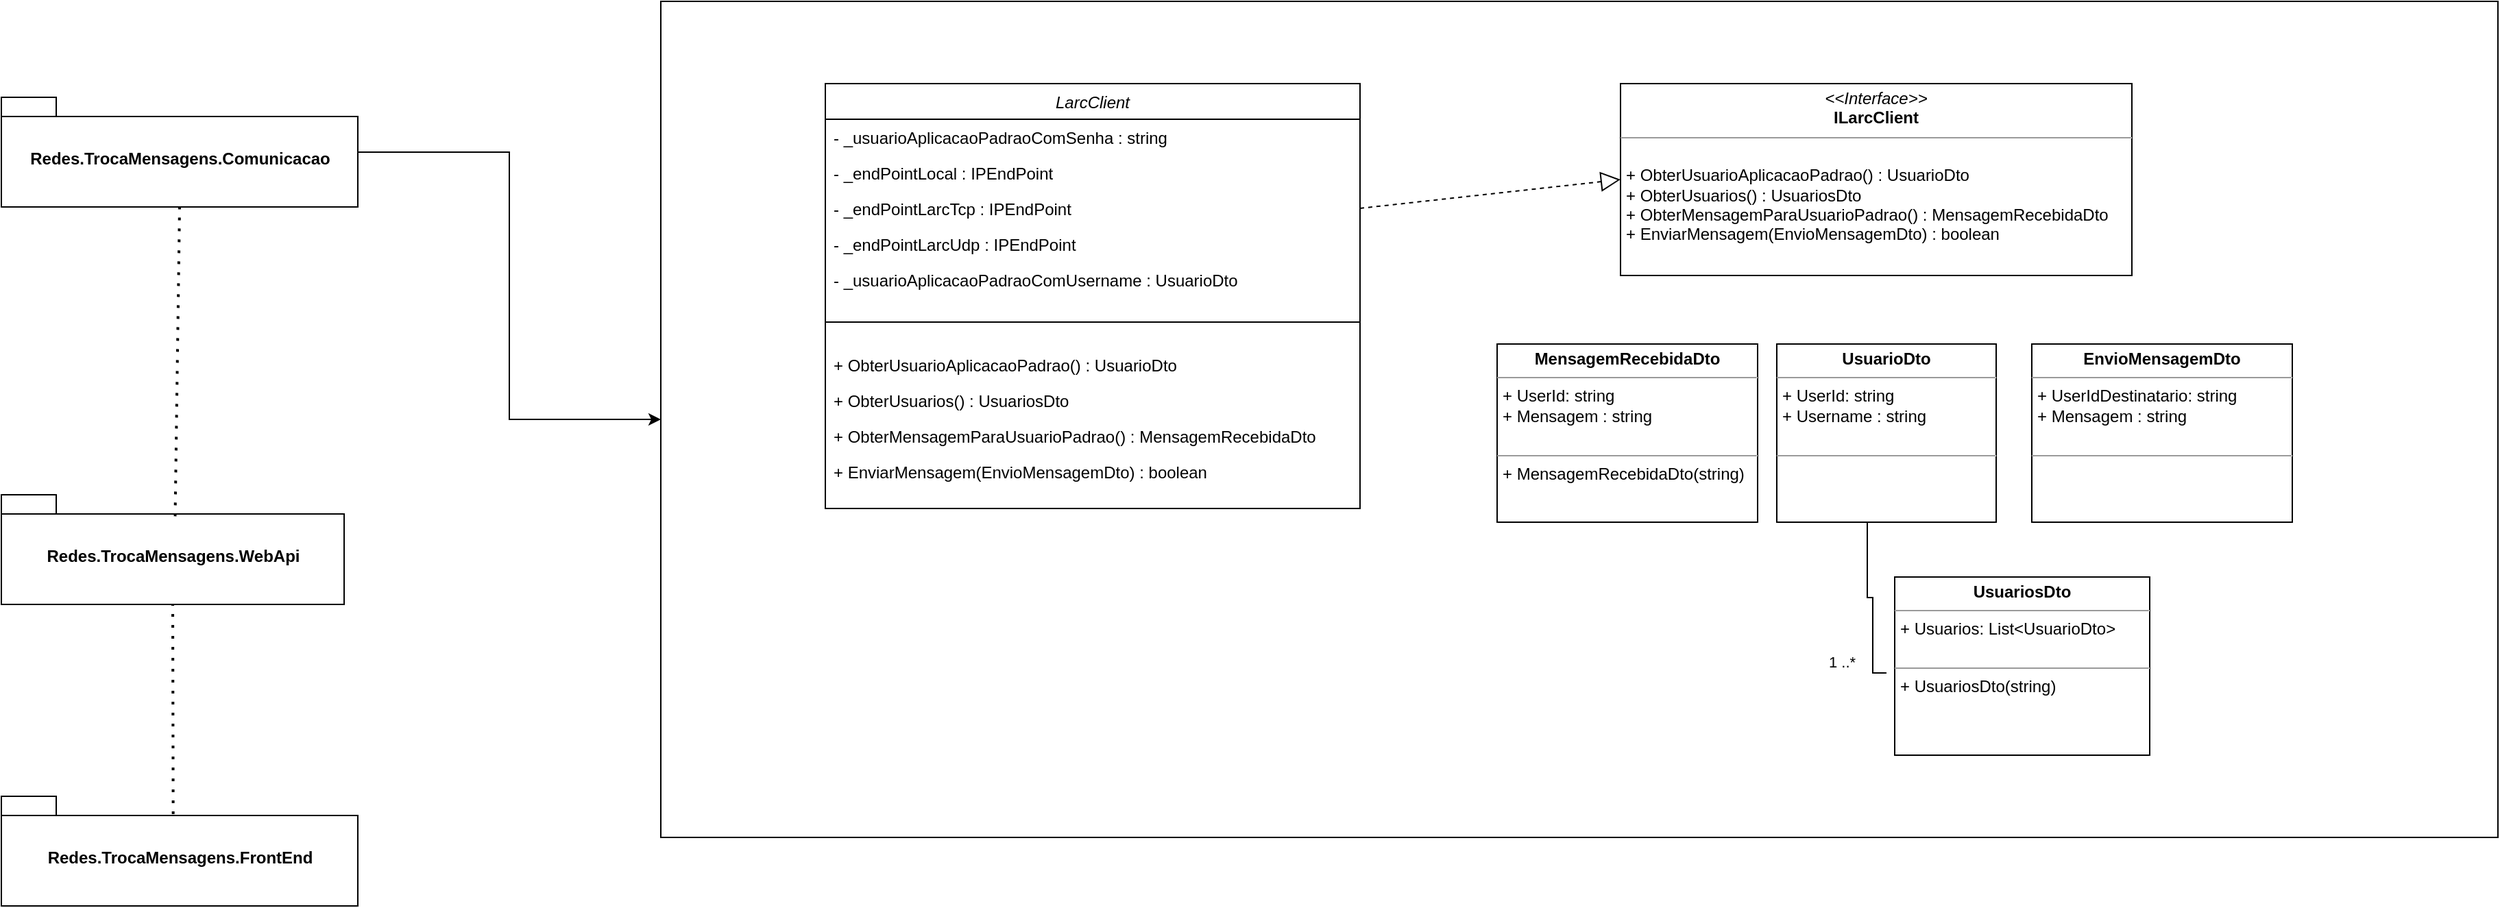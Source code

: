 <mxfile version="18.1.3" type="device"><diagram id="C5RBs43oDa-KdzZeNtuy" name="Page-1"><mxGraphModel dx="1504" dy="1813" grid="1" gridSize="10" guides="1" tooltips="1" connect="1" arrows="1" fold="1" page="1" pageScale="1" pageWidth="827" pageHeight="1169" math="0" shadow="0"><root><mxCell id="WIyWlLk6GJQsqaUBKTNV-0"/><mxCell id="WIyWlLk6GJQsqaUBKTNV-1" parent="WIyWlLk6GJQsqaUBKTNV-0"/><mxCell id="ArtpBnTONjZIe7gzq2sP-13" value="" style="rounded=0;whiteSpace=wrap;html=1;" vertex="1" parent="WIyWlLk6GJQsqaUBKTNV-1"><mxGeometry x="571" y="-40" width="1340" height="610" as="geometry"/></mxCell><mxCell id="zkfFHV4jXpPFQw0GAbJ--0" value="LarcClient&#10;" style="swimlane;fontStyle=2;align=center;verticalAlign=top;childLayout=stackLayout;horizontal=1;startSize=26;horizontalStack=0;resizeParent=1;resizeLast=0;collapsible=1;marginBottom=0;rounded=0;shadow=0;strokeWidth=1;" parent="WIyWlLk6GJQsqaUBKTNV-1" vertex="1"><mxGeometry x="691" y="20" width="390" height="310" as="geometry"><mxRectangle x="220" y="100" width="160" height="26" as="alternateBounds"/></mxGeometry></mxCell><mxCell id="ArtpBnTONjZIe7gzq2sP-6" value="- _usuarioAplicacaoPadraoComSenha : string" style="text;align=left;verticalAlign=top;spacingLeft=4;spacingRight=4;overflow=hidden;rotatable=0;points=[[0,0.5],[1,0.5]];portConstraint=eastwest;rounded=0;shadow=0;html=0;" vertex="1" parent="zkfFHV4jXpPFQw0GAbJ--0"><mxGeometry y="26" width="390" height="26" as="geometry"/></mxCell><mxCell id="zkfFHV4jXpPFQw0GAbJ--1" value="- _endPointLocal : IPEndPoint" style="text;align=left;verticalAlign=top;spacingLeft=4;spacingRight=4;overflow=hidden;rotatable=0;points=[[0,0.5],[1,0.5]];portConstraint=eastwest;" parent="zkfFHV4jXpPFQw0GAbJ--0" vertex="1"><mxGeometry y="52" width="390" height="26" as="geometry"/></mxCell><mxCell id="zkfFHV4jXpPFQw0GAbJ--2" value="- _endPointLarcTcp : IPEndPoint&#10;" style="text;align=left;verticalAlign=top;spacingLeft=4;spacingRight=4;overflow=hidden;rotatable=0;points=[[0,0.5],[1,0.5]];portConstraint=eastwest;rounded=0;shadow=0;html=0;" parent="zkfFHV4jXpPFQw0GAbJ--0" vertex="1"><mxGeometry y="78" width="390" height="26" as="geometry"/></mxCell><mxCell id="UZxhNpHUR72rpfv9L7Qp-0" value="- _endPointLarcUdp : IPEndPoint&#10;" style="text;align=left;verticalAlign=top;spacingLeft=4;spacingRight=4;overflow=hidden;rotatable=0;points=[[0,0.5],[1,0.5]];portConstraint=eastwest;rounded=0;shadow=0;html=0;" parent="zkfFHV4jXpPFQw0GAbJ--0" vertex="1"><mxGeometry y="104" width="390" height="26" as="geometry"/></mxCell><mxCell id="ArtpBnTONjZIe7gzq2sP-5" value="- _usuarioAplicacaoPadraoComUsername : UsuarioDto&#10;" style="text;align=left;verticalAlign=top;spacingLeft=4;spacingRight=4;overflow=hidden;rotatable=0;points=[[0,0.5],[1,0.5]];portConstraint=eastwest;rounded=0;shadow=0;html=0;" vertex="1" parent="zkfFHV4jXpPFQw0GAbJ--0"><mxGeometry y="130" width="390" height="26" as="geometry"/></mxCell><mxCell id="zkfFHV4jXpPFQw0GAbJ--4" value="" style="line;html=1;strokeWidth=1;align=left;verticalAlign=middle;spacingTop=-1;spacingLeft=3;spacingRight=3;rotatable=0;labelPosition=right;points=[];portConstraint=eastwest;" parent="zkfFHV4jXpPFQw0GAbJ--0" vertex="1"><mxGeometry y="156" width="390" height="36" as="geometry"/></mxCell><mxCell id="ArtpBnTONjZIe7gzq2sP-1" value="+ ObterUsuarioAplicacaoPadrao() : UsuarioDto" style="text;align=left;verticalAlign=top;spacingLeft=4;spacingRight=4;overflow=hidden;rotatable=0;points=[[0,0.5],[1,0.5]];portConstraint=eastwest;" vertex="1" parent="zkfFHV4jXpPFQw0GAbJ--0"><mxGeometry y="192" width="390" height="26" as="geometry"/></mxCell><mxCell id="eu_GVUtPaPD6ptLqiAdG-3" value="+ ObterUsuarios() : UsuariosDto" style="text;align=left;verticalAlign=top;spacingLeft=4;spacingRight=4;overflow=hidden;rotatable=0;points=[[0,0.5],[1,0.5]];portConstraint=eastwest;" parent="zkfFHV4jXpPFQw0GAbJ--0" vertex="1"><mxGeometry y="218" width="390" height="26" as="geometry"/></mxCell><mxCell id="zkfFHV4jXpPFQw0GAbJ--5" value="+ ObterMensagemParaUsuarioPadrao() : MensagemRecebidaDto" style="text;align=left;verticalAlign=top;spacingLeft=4;spacingRight=4;overflow=hidden;rotatable=0;points=[[0,0.5],[1,0.5]];portConstraint=eastwest;" parent="zkfFHV4jXpPFQw0GAbJ--0" vertex="1"><mxGeometry y="244" width="390" height="26" as="geometry"/></mxCell><mxCell id="eu_GVUtPaPD6ptLqiAdG-4" value="+ EnviarMensagem(EnvioMensagemDto) : boolean" style="text;align=left;verticalAlign=top;spacingLeft=4;spacingRight=4;overflow=hidden;rotatable=0;points=[[0,0.5],[1,0.5]];portConstraint=eastwest;" parent="zkfFHV4jXpPFQw0GAbJ--0" vertex="1"><mxGeometry y="270" width="390" height="26" as="geometry"/></mxCell><mxCell id="eu_GVUtPaPD6ptLqiAdG-10" value="&lt;p style=&quot;margin:0px;margin-top:4px;text-align:center;&quot;&gt;&lt;i&gt;&amp;lt;&amp;lt;Interface&amp;gt;&amp;gt;&lt;/i&gt;&lt;br&gt;&lt;b&gt;ILarcClient&lt;/b&gt;&lt;/p&gt;&lt;hr size=&quot;1&quot;&gt;&lt;p style=&quot;margin:0px;margin-left:4px;&quot;&gt;&lt;span style=&quot;background-color: initial; color: rgba(0, 0, 0, 0); font-family: monospace; font-size: 0px;&quot;&gt;&lt;br&gt;&lt;/span&gt;&lt;/p&gt;&lt;p style=&quot;margin:0px;margin-left:4px;&quot;&gt;+ ObterUsuarioAplicacaoPadrao() : UsuarioDto&lt;span style=&quot;background-color: initial; color: rgba(0, 0, 0, 0); font-family: monospace; font-size: 0px;&quot;&gt;&lt;br&gt;&lt;/span&gt;&lt;/p&gt;&lt;p style=&quot;margin:0px;margin-left:4px;&quot;&gt;&lt;span style=&quot;background-color: initial; color: rgba(0, 0, 0, 0); font-family: monospace; font-size: 0px;&quot;&gt;z%3CmxGraphModel%3E%3Croot%3E%3CmxCell%20id%3D%220%22%2F%3E%3CmxCell%20id%3D%221%22%20parent%3D%220%22%2F%3E%3CmxCell%20id%3D%222%22%20value%3D%22%2B%20ObterUsuarioAplicacaoPadrao()%20%3A%20UsuarioDto%22%20style%3D%22text%3Balign%3Dleft%3BverticalAlign%3Dtop%3BspacingLeft%3D4%3BspacingRight%3D4%3Boverflow%3Dhidden%3Brotatable%3D0%3Bpoints%3D%5B%5B0%2C0.5%5D%2C%5B1%2C0.5%5D%5D%3BportConstraint%3Deastwest%3B%22%20vertex%3D%221%22%20parent%3D%221%22%3E%3CmxGeometry%20x%3D%22220%22%20y%3D%22240%22%20width%3D%22390%22%20height%3D%2226%22%20as%3D%22geometry%22%2F%3E%3C%2FmxCell%3E%3C%2Froot%3E%3C%2FmxGraphModel%3E+&lt;/span&gt;&lt;span style=&quot;background-color: initial;&quot;&gt;+ ObterUsuarios() : UsuariosDto&lt;/span&gt;&lt;br&gt;&lt;/p&gt;&lt;p style=&quot;margin:0px;margin-left:4px;&quot;&gt;+ ObterMensagemParaUsuarioPadrao() : MensagemRecebidaDto&lt;/p&gt;&lt;p style=&quot;margin:0px;margin-left:4px;&quot;&gt;+ EnviarMensagem(EnvioMensagemDto) : boolean&lt;br&gt;&lt;/p&gt;" style="verticalAlign=top;align=left;overflow=fill;fontSize=12;fontFamily=Helvetica;html=1;" parent="WIyWlLk6GJQsqaUBKTNV-1" vertex="1"><mxGeometry x="1271" y="20" width="373" height="140" as="geometry"/></mxCell><mxCell id="eu_GVUtPaPD6ptLqiAdG-14" value="&lt;p style=&quot;margin:0px;margin-top:4px;text-align:center;&quot;&gt;&lt;b&gt;UsuarioDto&lt;/b&gt;&lt;/p&gt;&lt;hr size=&quot;1&quot;&gt;&lt;p style=&quot;margin:0px;margin-left:4px;&quot;&gt;+ UserId: string&lt;/p&gt;&lt;p style=&quot;margin:0px;margin-left:4px;&quot;&gt;+ Username : string&lt;/p&gt;&lt;p style=&quot;margin:0px;margin-left:4px;&quot;&gt;&lt;br&gt;&lt;/p&gt;&lt;hr size=&quot;1&quot;&gt;&lt;p style=&quot;margin:0px;margin-left:4px;&quot;&gt;&lt;br&gt;&lt;/p&gt;" style="verticalAlign=top;align=left;overflow=fill;fontSize=12;fontFamily=Helvetica;html=1;" parent="WIyWlLk6GJQsqaUBKTNV-1" vertex="1"><mxGeometry x="1385" y="210" width="160" height="130" as="geometry"/></mxCell><mxCell id="eu_GVUtPaPD6ptLqiAdG-16" value="&lt;p style=&quot;margin:0px;margin-top:4px;text-align:center;&quot;&gt;&lt;b&gt;MensagemRecebidaDto&lt;/b&gt;&lt;/p&gt;&lt;hr size=&quot;1&quot;&gt;&lt;p style=&quot;margin:0px;margin-left:4px;&quot;&gt;+ UserId: string&lt;/p&gt;&lt;p style=&quot;margin:0px;margin-left:4px;&quot;&gt;+ Mensagem : string&lt;/p&gt;&lt;p style=&quot;margin:0px;margin-left:4px;&quot;&gt;&lt;br&gt;&lt;/p&gt;&lt;hr size=&quot;1&quot;&gt;&lt;p style=&quot;margin:0px;margin-left:4px;&quot;&gt;+ MensagemRecebidaDto(string)&lt;/p&gt;" style="verticalAlign=top;align=left;overflow=fill;fontSize=12;fontFamily=Helvetica;html=1;" parent="WIyWlLk6GJQsqaUBKTNV-1" vertex="1"><mxGeometry x="1181" y="210" width="190" height="130" as="geometry"/></mxCell><mxCell id="eu_GVUtPaPD6ptLqiAdG-17" value="&lt;p style=&quot;margin:0px;margin-top:4px;text-align:center;&quot;&gt;&lt;b&gt;EnvioMensagemDto&lt;/b&gt;&lt;/p&gt;&lt;hr size=&quot;1&quot;&gt;&lt;p style=&quot;margin:0px;margin-left:4px;&quot;&gt;+ UserIdDestinatario: string&lt;/p&gt;&lt;p style=&quot;margin:0px;margin-left:4px;&quot;&gt;+ Mensagem : string&lt;/p&gt;&lt;p style=&quot;margin:0px;margin-left:4px;&quot;&gt;&lt;br&gt;&lt;/p&gt;&lt;hr size=&quot;1&quot;&gt;&lt;p style=&quot;margin:0px;margin-left:4px;&quot;&gt;&lt;br&gt;&lt;/p&gt;" style="verticalAlign=top;align=left;overflow=fill;fontSize=12;fontFamily=Helvetica;html=1;" parent="WIyWlLk6GJQsqaUBKTNV-1" vertex="1"><mxGeometry x="1571" y="210" width="190" height="130" as="geometry"/></mxCell><mxCell id="eu_GVUtPaPD6ptLqiAdG-18" value="&lt;p style=&quot;margin:0px;margin-top:4px;text-align:center;&quot;&gt;&lt;b&gt;UsuariosDto&lt;/b&gt;&lt;/p&gt;&lt;hr size=&quot;1&quot;&gt;&lt;p style=&quot;margin:0px;margin-left:4px;&quot;&gt;+ Usuarios: List&amp;lt;UsuarioDto&amp;gt;&lt;/p&gt;&lt;p style=&quot;margin:0px;margin-left:4px;&quot;&gt;&lt;br&gt;&lt;/p&gt;&lt;hr size=&quot;1&quot;&gt;&lt;p style=&quot;margin:0px;margin-left:4px;&quot;&gt;+ UsuariosDto(string)&lt;/p&gt;" style="verticalAlign=top;align=left;overflow=fill;fontSize=12;fontFamily=Helvetica;html=1;" parent="WIyWlLk6GJQsqaUBKTNV-1" vertex="1"><mxGeometry x="1471" y="380" width="186" height="130" as="geometry"/></mxCell><mxCell id="eu_GVUtPaPD6ptLqiAdG-22" value="" style="endArrow=none;html=1;edgeStyle=orthogonalEdgeStyle;rounded=0;" parent="WIyWlLk6GJQsqaUBKTNV-1" edge="1"><mxGeometry relative="1" as="geometry"><mxPoint x="1465" y="450" as="sourcePoint"/><mxPoint x="1461" y="340" as="targetPoint"/><Array as="points"><mxPoint x="1455" y="450"/><mxPoint x="1455" y="395"/><mxPoint x="1451" y="395"/><mxPoint x="1451" y="340"/></Array></mxGeometry></mxCell><mxCell id="eu_GVUtPaPD6ptLqiAdG-23" value="1 ..*" style="edgeLabel;resizable=0;html=1;align=left;verticalAlign=bottom;" parent="eu_GVUtPaPD6ptLqiAdG-22" connectable="0" vertex="1"><mxGeometry x="-1" relative="1" as="geometry"><mxPoint x="-44" as="offset"/></mxGeometry></mxCell><mxCell id="ArtpBnTONjZIe7gzq2sP-0" value="" style="endArrow=block;dashed=1;endFill=0;endSize=12;html=1;rounded=0;entryX=0;entryY=0.5;entryDx=0;entryDy=0;exitX=1;exitY=0.5;exitDx=0;exitDy=0;" edge="1" parent="WIyWlLk6GJQsqaUBKTNV-1" source="zkfFHV4jXpPFQw0GAbJ--2" target="eu_GVUtPaPD6ptLqiAdG-10"><mxGeometry width="160" relative="1" as="geometry"><mxPoint x="1021" y="89.5" as="sourcePoint"/><mxPoint x="1181" y="89.5" as="targetPoint"/><Array as="points"/></mxGeometry></mxCell><mxCell id="ArtpBnTONjZIe7gzq2sP-15" style="edgeStyle=orthogonalEdgeStyle;rounded=0;orthogonalLoop=1;jettySize=auto;html=1;entryX=0;entryY=0.5;entryDx=0;entryDy=0;" edge="1" parent="WIyWlLk6GJQsqaUBKTNV-1" source="ArtpBnTONjZIe7gzq2sP-7" target="ArtpBnTONjZIe7gzq2sP-13"><mxGeometry relative="1" as="geometry"/></mxCell><mxCell id="ArtpBnTONjZIe7gzq2sP-7" value="Redes.TrocaMensagens.Comunicacao" style="shape=folder;fontStyle=1;spacingTop=10;tabWidth=40;tabHeight=14;tabPosition=left;html=1;" vertex="1" parent="WIyWlLk6GJQsqaUBKTNV-1"><mxGeometry x="90" y="30" width="260" height="80" as="geometry"/></mxCell><mxCell id="ArtpBnTONjZIe7gzq2sP-8" value="Redes.TrocaMensagens.WebApi" style="shape=folder;fontStyle=1;spacingTop=10;tabWidth=40;tabHeight=14;tabPosition=left;html=1;" vertex="1" parent="WIyWlLk6GJQsqaUBKTNV-1"><mxGeometry x="90" y="320" width="250" height="80" as="geometry"/></mxCell><mxCell id="ArtpBnTONjZIe7gzq2sP-9" value="Redes.TrocaMensagens.FrontEnd" style="shape=folder;fontStyle=1;spacingTop=10;tabWidth=40;tabHeight=14;tabPosition=left;html=1;" vertex="1" parent="WIyWlLk6GJQsqaUBKTNV-1"><mxGeometry x="90" y="540" width="260" height="80" as="geometry"/></mxCell><mxCell id="ArtpBnTONjZIe7gzq2sP-16" value="" style="endArrow=none;dashed=1;html=1;dashPattern=1 3;strokeWidth=2;rounded=0;entryX=0.5;entryY=1;entryDx=0;entryDy=0;entryPerimeter=0;exitX=0.507;exitY=0.196;exitDx=0;exitDy=0;exitPerimeter=0;" edge="1" parent="WIyWlLk6GJQsqaUBKTNV-1" source="ArtpBnTONjZIe7gzq2sP-8" target="ArtpBnTONjZIe7gzq2sP-7"><mxGeometry width="50" height="50" relative="1" as="geometry"><mxPoint x="190" y="270" as="sourcePoint"/><mxPoint x="200" y="140" as="targetPoint"/></mxGeometry></mxCell><mxCell id="ArtpBnTONjZIe7gzq2sP-17" value="" style="endArrow=none;dashed=1;html=1;dashPattern=1 3;strokeWidth=2;rounded=0;exitX=0.482;exitY=0.163;exitDx=0;exitDy=0;exitPerimeter=0;entryX=0.5;entryY=1;entryDx=0;entryDy=0;entryPerimeter=0;" edge="1" parent="WIyWlLk6GJQsqaUBKTNV-1" source="ArtpBnTONjZIe7gzq2sP-9" target="ArtpBnTONjZIe7gzq2sP-8"><mxGeometry width="50" height="50" relative="1" as="geometry"><mxPoint x="189.17" y="600" as="sourcePoint"/><mxPoint x="189.17" y="406" as="targetPoint"/></mxGeometry></mxCell></root></mxGraphModel></diagram></mxfile>